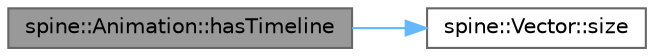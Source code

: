 digraph "spine::Animation::hasTimeline"
{
 // LATEX_PDF_SIZE
  bgcolor="transparent";
  edge [fontname=Helvetica,fontsize=10,labelfontname=Helvetica,labelfontsize=10];
  node [fontname=Helvetica,fontsize=10,shape=box,height=0.2,width=0.4];
  rankdir="LR";
  Node1 [id="Node000001",label="spine::Animation::hasTimeline",height=0.2,width=0.4,color="gray40", fillcolor="grey60", style="filled", fontcolor="black",tooltip=" "];
  Node1 -> Node2 [id="edge1_Node000001_Node000002",color="steelblue1",style="solid",tooltip=" "];
  Node2 [id="Node000002",label="spine::Vector::size",height=0.2,width=0.4,color="grey40", fillcolor="white", style="filled",URL="$classspine_1_1_vector.html#a9a93bc1e4174a3abf92154b3c1017542",tooltip=" "];
}
